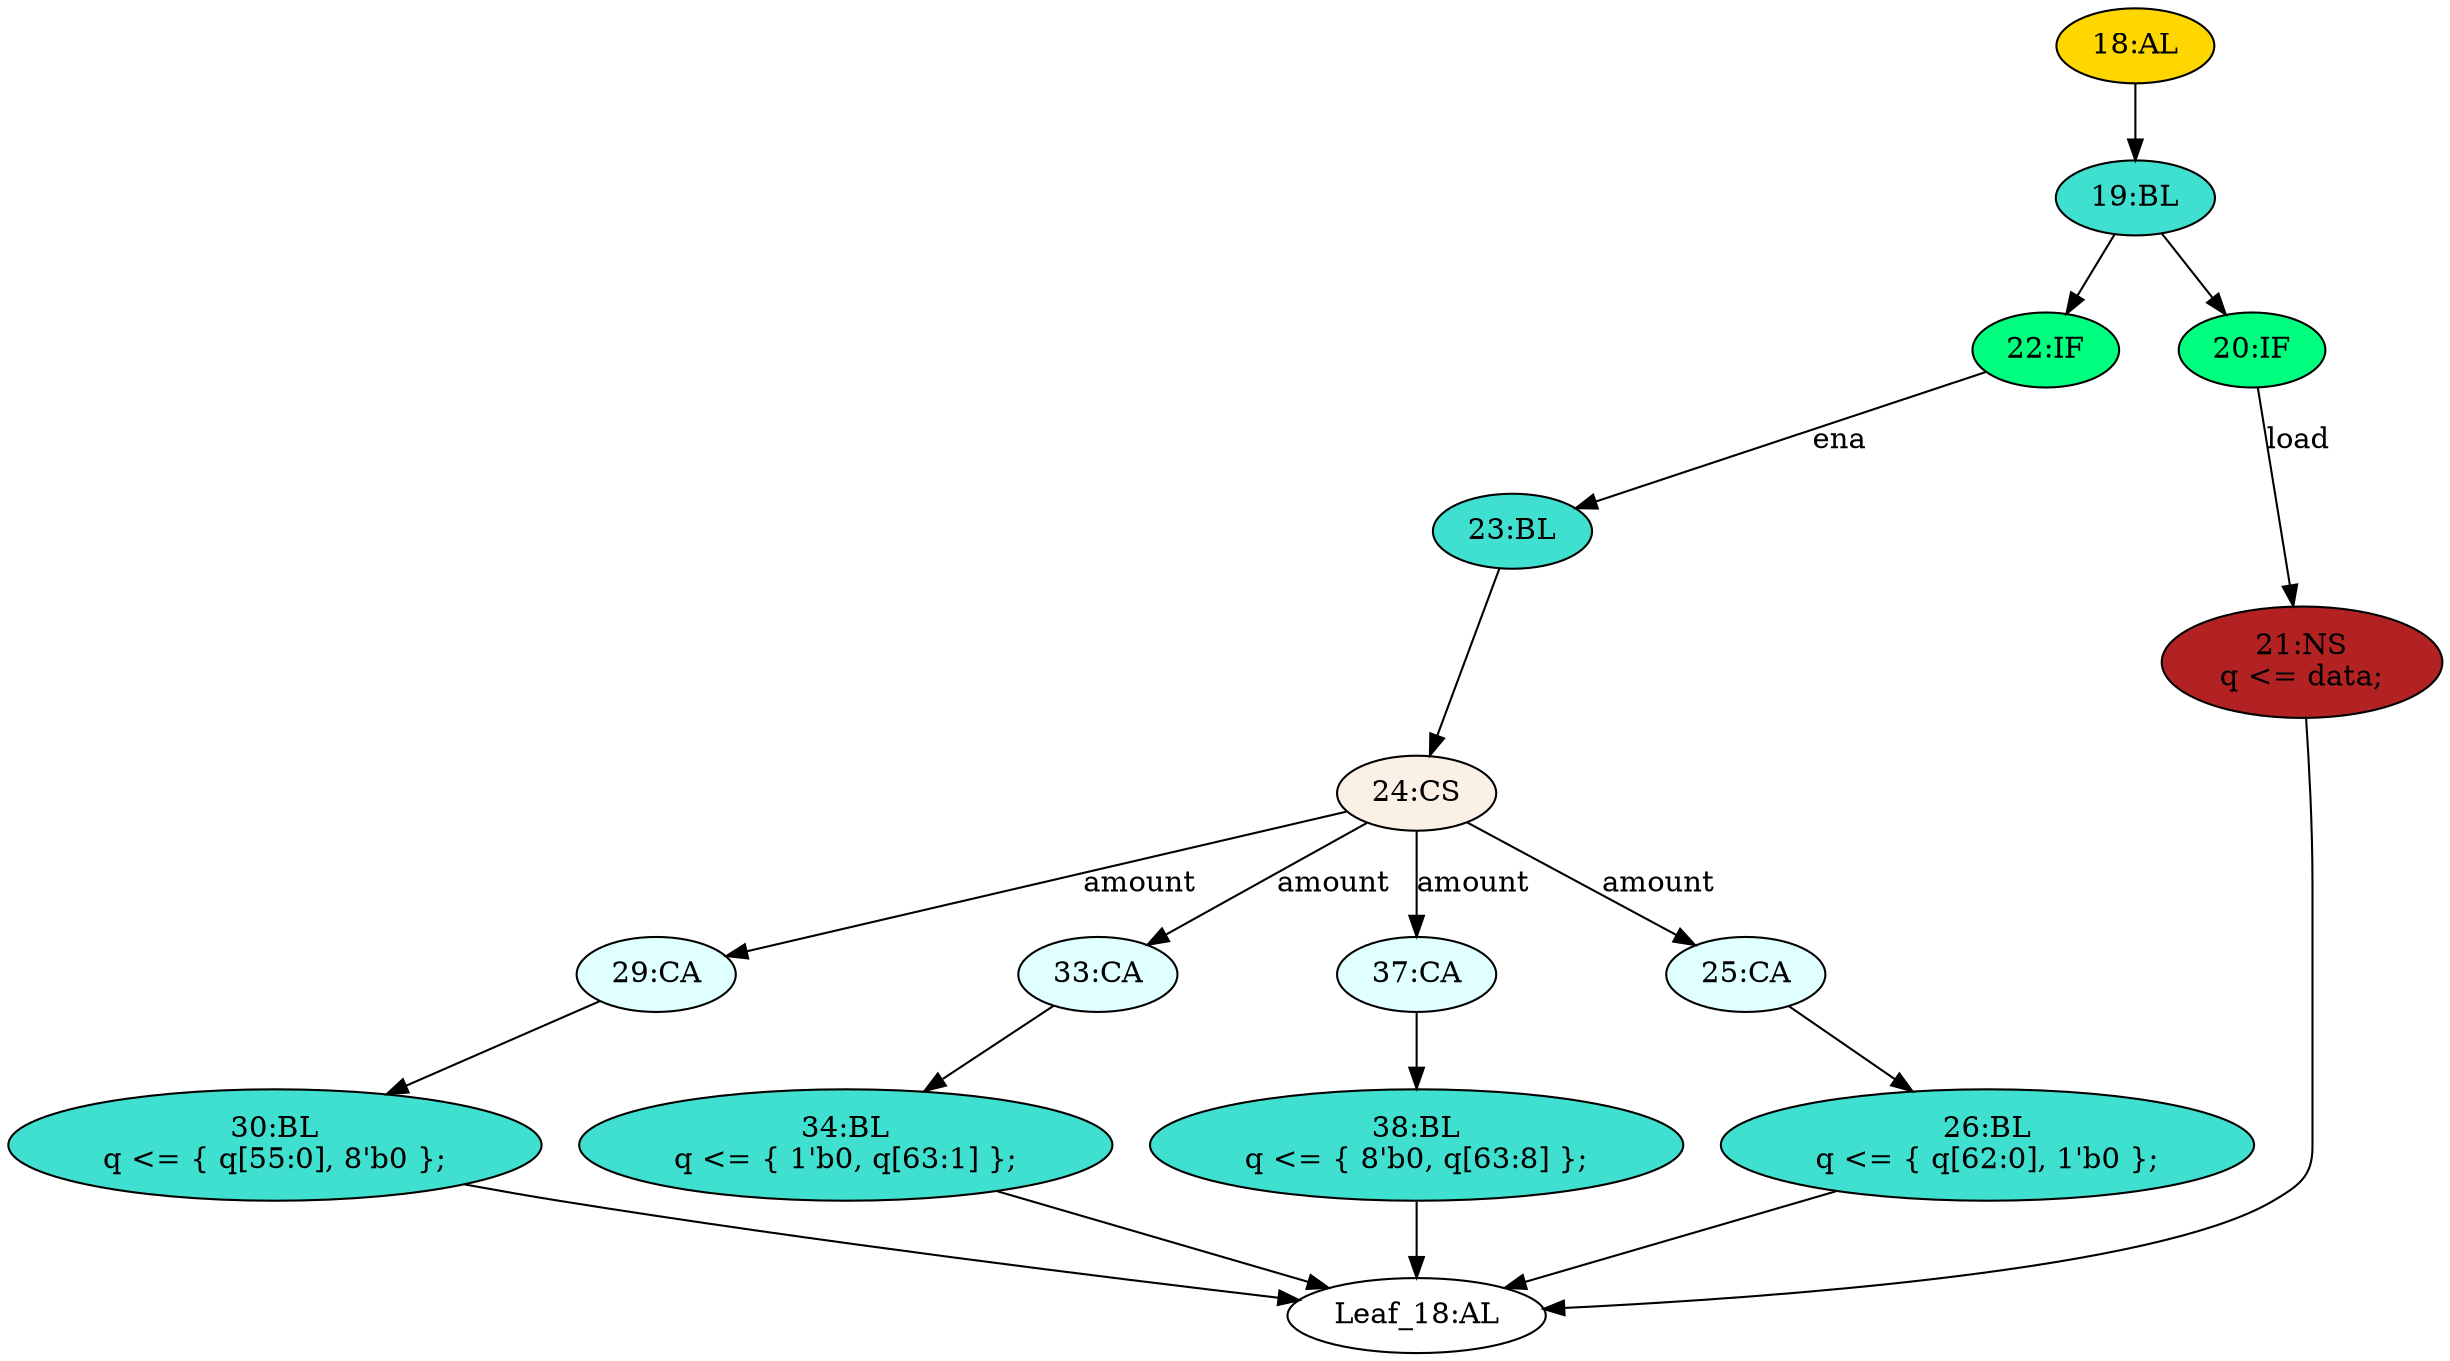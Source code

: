 strict digraph "" {
	node [label="\N"];
	"22:IF"	[ast="<pyverilog.vparser.ast.IfStatement object at 0x7fb9ee166a10>",
		fillcolor=springgreen,
		label="22:IF",
		statements="[]",
		style=filled,
		typ=IfStatement];
	"23:BL"	[ast="<pyverilog.vparser.ast.Block object at 0x7fb9ee166b90>",
		fillcolor=turquoise,
		label="23:BL",
		statements="[]",
		style=filled,
		typ=Block];
	"22:IF" -> "23:BL"	[cond="['ena']",
		label=ena,
		lineno=22];
	"19:BL"	[ast="<pyverilog.vparser.ast.Block object at 0x7fb9ee15cbd0>",
		fillcolor=turquoise,
		label="19:BL",
		statements="[]",
		style=filled,
		typ=Block];
	"19:BL" -> "22:IF"	[cond="[]",
		lineno=None];
	"20:IF"	[ast="<pyverilog.vparser.ast.IfStatement object at 0x7fb9ee15cc10>",
		fillcolor=springgreen,
		label="20:IF",
		statements="[]",
		style=filled,
		typ=IfStatement];
	"19:BL" -> "20:IF"	[cond="[]",
		lineno=None];
	"29:CA"	[ast="<pyverilog.vparser.ast.Case object at 0x7fb9ee166fd0>",
		fillcolor=lightcyan,
		label="29:CA",
		statements="[]",
		style=filled,
		typ=Case];
	"30:BL"	[ast="<pyverilog.vparser.ast.Block object at 0x7fb9ee15c090>",
		fillcolor=turquoise,
		label="30:BL
q <= { q[55:0], 8'b0 };",
		statements="[<pyverilog.vparser.ast.NonblockingSubstitution object at 0x7fb9ee15c0d0>]",
		style=filled,
		typ=Block];
	"29:CA" -> "30:BL"	[cond="[]",
		lineno=None];
	"Leaf_18:AL"	[def_var="['q']",
		label="Leaf_18:AL"];
	"33:CA"	[ast="<pyverilog.vparser.ast.Case object at 0x7fb9ee15c3d0>",
		fillcolor=lightcyan,
		label="33:CA",
		statements="[]",
		style=filled,
		typ=Case];
	"34:BL"	[ast="<pyverilog.vparser.ast.Block object at 0x7fb9ee15c450>",
		fillcolor=turquoise,
		label="34:BL
q <= { 1'b0, q[63:1] };",
		statements="[<pyverilog.vparser.ast.NonblockingSubstitution object at 0x7fb9ee15c490>]",
		style=filled,
		typ=Block];
	"33:CA" -> "34:BL"	[cond="[]",
		lineno=None];
	"30:BL" -> "Leaf_18:AL"	[cond="[]",
		lineno=None];
	"26:BL"	[ast="<pyverilog.vparser.ast.Block object at 0x7fb9ee166d10>",
		fillcolor=turquoise,
		label="26:BL
q <= { q[62:0], 1'b0 };",
		statements="[<pyverilog.vparser.ast.NonblockingSubstitution object at 0x7fb9ee166d50>]",
		style=filled,
		typ=Block];
	"26:BL" -> "Leaf_18:AL"	[cond="[]",
		lineno=None];
	"37:CA"	[ast="<pyverilog.vparser.ast.Case object at 0x7fb9ee15c790>",
		fillcolor=lightcyan,
		label="37:CA",
		statements="[]",
		style=filled,
		typ=Case];
	"38:BL"	[ast="<pyverilog.vparser.ast.Block object at 0x7fb9ee15c810>",
		fillcolor=turquoise,
		label="38:BL
q <= { 8'b0, q[63:8] };",
		statements="[<pyverilog.vparser.ast.NonblockingSubstitution object at 0x7fb9ee15c850>]",
		style=filled,
		typ=Block];
	"37:CA" -> "38:BL"	[cond="[]",
		lineno=None];
	"21:NS"	[ast="<pyverilog.vparser.ast.NonblockingSubstitution object at 0x7fb9ee15cc50>",
		fillcolor=firebrick,
		label="21:NS
q <= data;",
		statements="[<pyverilog.vparser.ast.NonblockingSubstitution object at 0x7fb9ee15cc50>]",
		style=filled,
		typ=NonblockingSubstitution];
	"20:IF" -> "21:NS"	[cond="['load']",
		label=load,
		lineno=20];
	"38:BL" -> "Leaf_18:AL"	[cond="[]",
		lineno=None];
	"24:CS"	[ast="<pyverilog.vparser.ast.CaseStatement object at 0x7fb9ee166bd0>",
		fillcolor=linen,
		label="24:CS",
		statements="[]",
		style=filled,
		typ=CaseStatement];
	"24:CS" -> "29:CA"	[cond="['amount']",
		label=amount,
		lineno=24];
	"24:CS" -> "33:CA"	[cond="['amount']",
		label=amount,
		lineno=24];
	"24:CS" -> "37:CA"	[cond="['amount']",
		label=amount,
		lineno=24];
	"25:CA"	[ast="<pyverilog.vparser.ast.Case object at 0x7fb9ee166c90>",
		fillcolor=lightcyan,
		label="25:CA",
		statements="[]",
		style=filled,
		typ=Case];
	"24:CS" -> "25:CA"	[cond="['amount']",
		label=amount,
		lineno=24];
	"34:BL" -> "Leaf_18:AL"	[cond="[]",
		lineno=None];
	"18:AL"	[ast="<pyverilog.vparser.ast.Always object at 0x7fb9ee15ce10>",
		clk_sens=True,
		fillcolor=gold,
		label="18:AL",
		sens="['clk']",
		statements="[]",
		style=filled,
		typ=Always,
		use_var="['q', 'ena', 'amount', 'data', 'load']"];
	"18:AL" -> "19:BL"	[cond="[]",
		lineno=None];
	"25:CA" -> "26:BL"	[cond="[]",
		lineno=None];
	"23:BL" -> "24:CS"	[cond="[]",
		lineno=None];
	"21:NS" -> "Leaf_18:AL"	[cond="[]",
		lineno=None];
}
